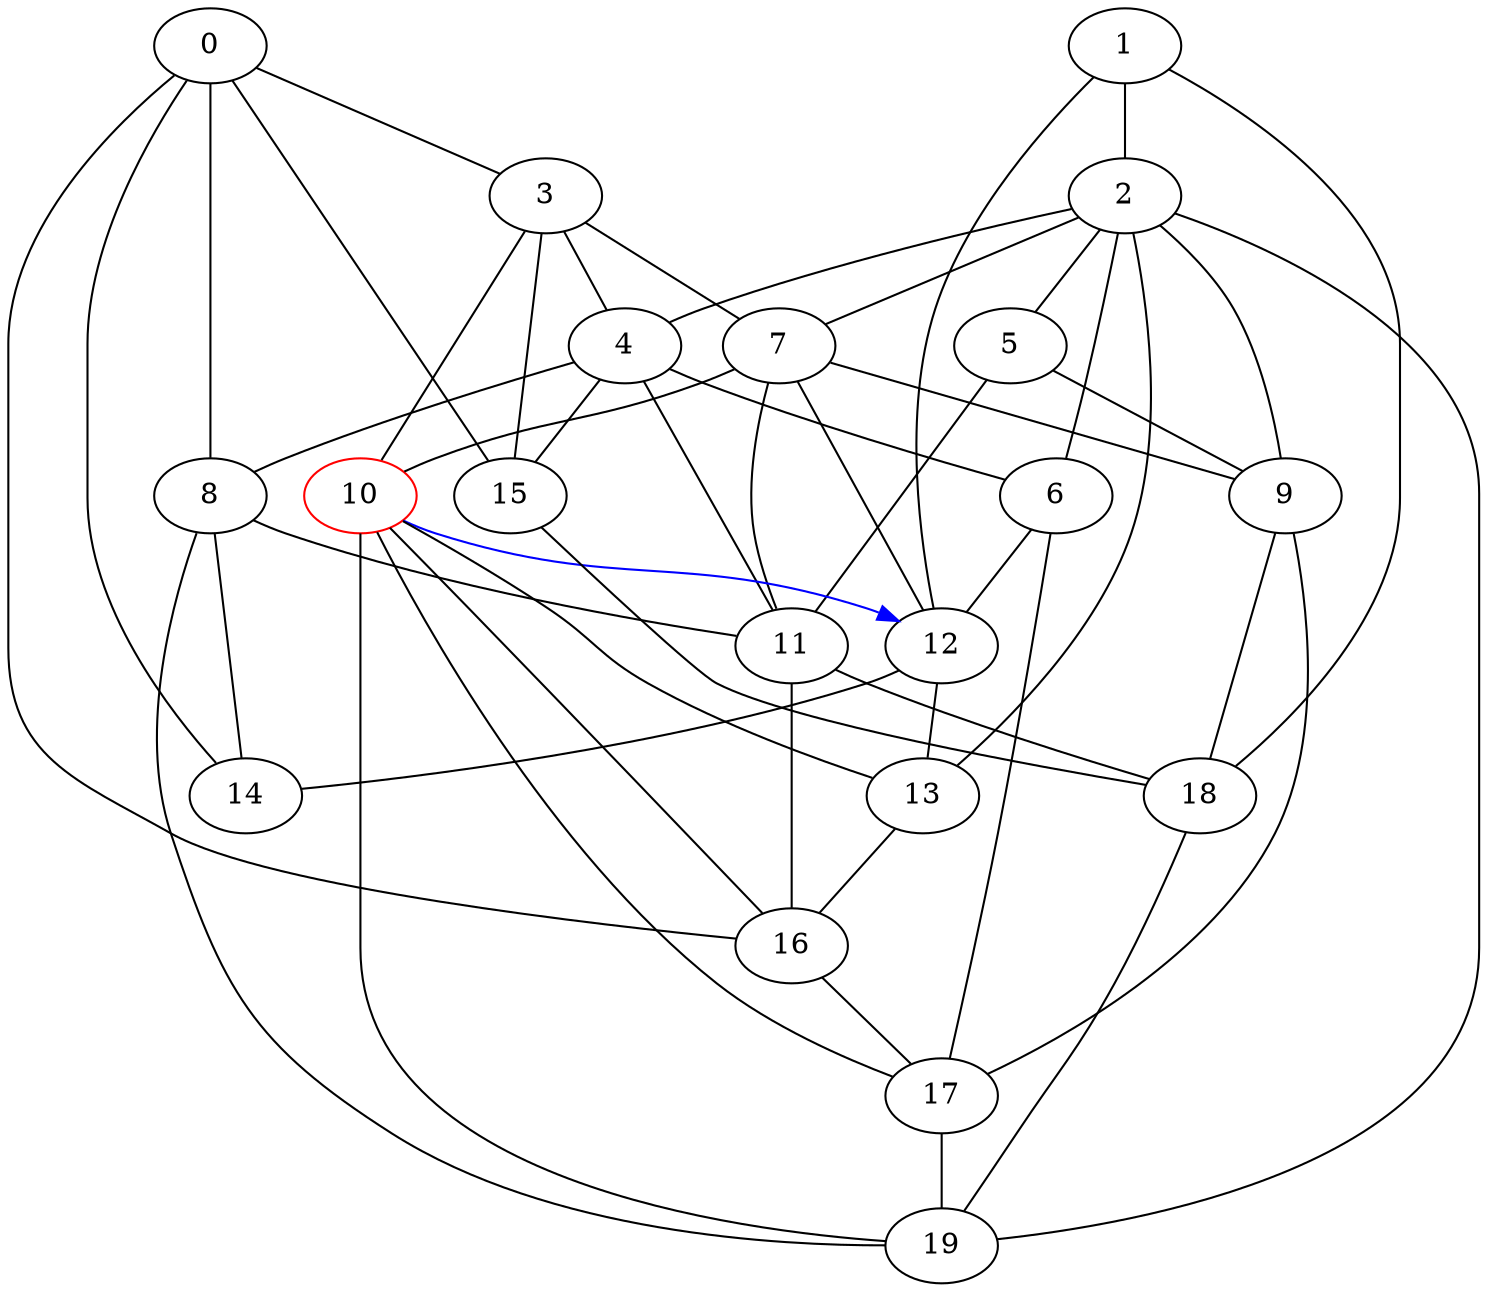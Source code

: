 // network test graph
digraph
{
	0 [fillcolor=gray,style=shaded,]
	1 [fillcolor=gray,style=shaded,]
	2 [fillcolor=gray,style=shaded,]
	3 [fillcolor=gray,style=shaded,]
	4 [fillcolor=gray,style=shaded,]
	5 [fillcolor=gray,style=shaded,]
	6 [fillcolor=gray,style=shaded,]
	7 [fillcolor=gray,style=shaded,]
	8 [fillcolor=gray,style=shaded,]
	9 [fillcolor=gray,style=shaded,]
	10 [fillcolor=gray,style=shaded,color=red,]
	11 [fillcolor=gray,style=shaded,]
	12 [fillcolor=gray,style=shaded,]
	13 [fillcolor=gray,style=shaded,]
	14 [fillcolor=gray,style=shaded,]
	15 [fillcolor=gray,style=shaded,]
	16 [fillcolor=gray,style=shaded,]
	17 [fillcolor=gray,style=shaded,]
	18 [fillcolor=gray,style=shaded,]
	19 [fillcolor=gray,style=shaded,]
	0 -> 3 [dir=none]
	0 -> 8 [dir=none]
	0 -> 14 [dir=none]
	0 -> 15 [dir=none]
	0 -> 16 [dir=none]
	1 -> 2 [dir=none]
	1 -> 12 [dir=none]
	1 -> 18 [dir=none]
	2 -> 4 [dir=none]
	2 -> 5 [dir=none]
	2 -> 6 [dir=none]
	2 -> 7 [dir=none]
	2 -> 9 [dir=none]
	2 -> 13 [dir=none]
	2 -> 19 [dir=none]
	3 -> 4 [dir=none]
	3 -> 7 [dir=none]
	3 -> 10 [dir=none]
	3 -> 15 [dir=none]
	4 -> 6 [dir=none]
	4 -> 8 [dir=none]
	4 -> 11 [dir=none]
	4 -> 15 [dir=none]
	5 -> 9 [dir=none]
	5 -> 11 [dir=none]
	6 -> 12 [dir=none]
	6 -> 17 [dir=none]
	7 -> 9 [dir=none]
	7 -> 10 [dir=none]
	7 -> 11 [dir=none]
	7 -> 12 [dir=none]
	8 -> 11 [dir=none]
	8 -> 14 [dir=none]
	8 -> 19 [dir=none]
	9 -> 17 [dir=none]
	9 -> 18 [dir=none]
	10 -> 12 [dir=forward,color=blue,]
	10 -> 13 [dir=none]
	10 -> 16 [dir=none]
	10 -> 17 [dir=none]
	10 -> 19 [dir=none]
	11 -> 16 [dir=none]
	11 -> 18 [dir=none]
	12 -> 13 [dir=none]
	12 -> 14 [dir=none]
	13 -> 16 [dir=none]
	15 -> 18 [dir=none]
	16 -> 17 [dir=none]
	17 -> 19 [dir=none]
	18 -> 19 [dir=none]
}